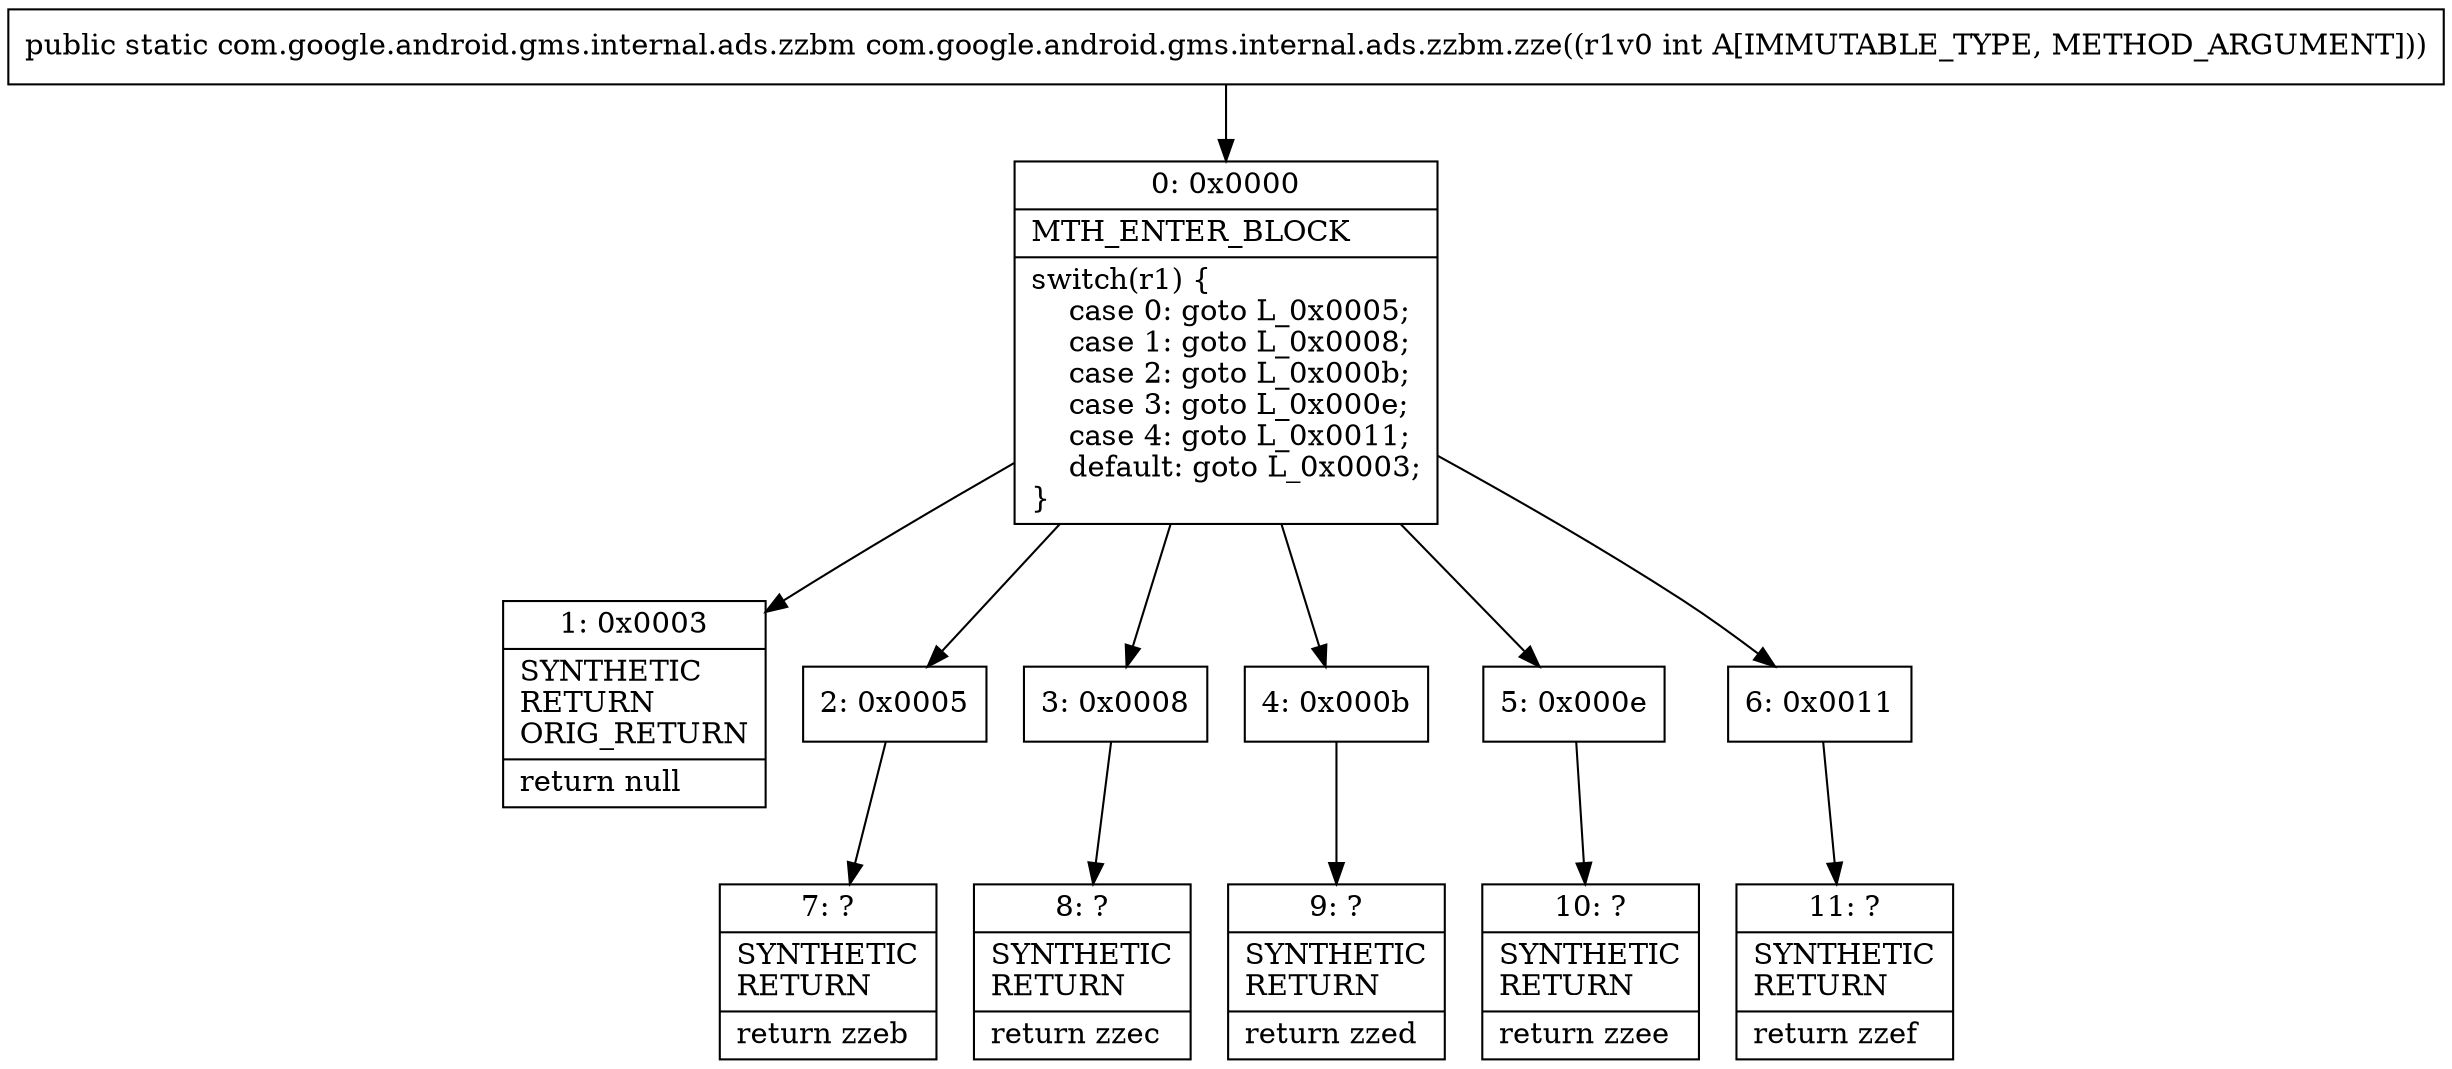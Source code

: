 digraph "CFG forcom.google.android.gms.internal.ads.zzbm.zze(I)Lcom\/google\/android\/gms\/internal\/ads\/zzbm;" {
Node_0 [shape=record,label="{0\:\ 0x0000|MTH_ENTER_BLOCK\l|switch(r1) \{\l    case 0: goto L_0x0005;\l    case 1: goto L_0x0008;\l    case 2: goto L_0x000b;\l    case 3: goto L_0x000e;\l    case 4: goto L_0x0011;\l    default: goto L_0x0003;\l\}\l}"];
Node_1 [shape=record,label="{1\:\ 0x0003|SYNTHETIC\lRETURN\lORIG_RETURN\l|return null\l}"];
Node_2 [shape=record,label="{2\:\ 0x0005}"];
Node_3 [shape=record,label="{3\:\ 0x0008}"];
Node_4 [shape=record,label="{4\:\ 0x000b}"];
Node_5 [shape=record,label="{5\:\ 0x000e}"];
Node_6 [shape=record,label="{6\:\ 0x0011}"];
Node_7 [shape=record,label="{7\:\ ?|SYNTHETIC\lRETURN\l|return zzeb\l}"];
Node_8 [shape=record,label="{8\:\ ?|SYNTHETIC\lRETURN\l|return zzec\l}"];
Node_9 [shape=record,label="{9\:\ ?|SYNTHETIC\lRETURN\l|return zzed\l}"];
Node_10 [shape=record,label="{10\:\ ?|SYNTHETIC\lRETURN\l|return zzee\l}"];
Node_11 [shape=record,label="{11\:\ ?|SYNTHETIC\lRETURN\l|return zzef\l}"];
MethodNode[shape=record,label="{public static com.google.android.gms.internal.ads.zzbm com.google.android.gms.internal.ads.zzbm.zze((r1v0 int A[IMMUTABLE_TYPE, METHOD_ARGUMENT])) }"];
MethodNode -> Node_0;
Node_0 -> Node_1;
Node_0 -> Node_2;
Node_0 -> Node_3;
Node_0 -> Node_4;
Node_0 -> Node_5;
Node_0 -> Node_6;
Node_2 -> Node_7;
Node_3 -> Node_8;
Node_4 -> Node_9;
Node_5 -> Node_10;
Node_6 -> Node_11;
}

